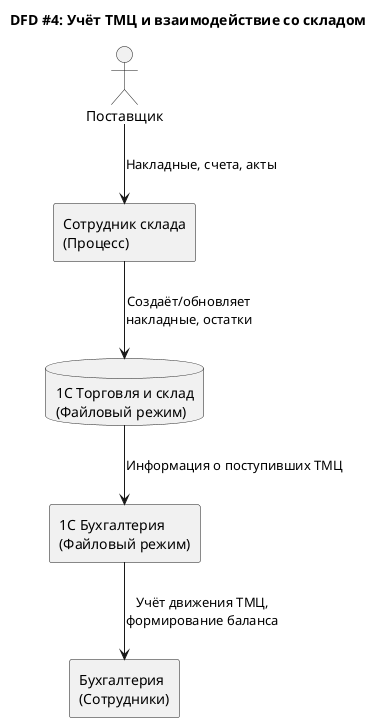 @startuml

title DFD #4: Учёт ТМЦ и взаимодействие со складом

actor "Поставщик" as Supplier
rectangle "Сотрудник склада\n(Процесс)" as WarehouseStaff
database "1С Торговля и склад\n(Файловый режим)" as OneC_Trade
rectangle "1С Бухгалтерия\n(Файловый режим)" as OneC_Buh
rectangle "Бухгалтерия\n(Сотрудники)" as Accounting

' Поставщик привозит товар/материалы
Supplier --> WarehouseStaff: Накладные, счета, акты

' Сотрудник склада вносит данные по ТМЦ
WarehouseStaff --> OneC_Trade: Создаёт/обновляет\nнакладные, остатки

' 1С Торговля и склад передаёт данные в 1С Бухгалтерию
OneC_Trade --> OneC_Buh: Информация о поступивших ТМЦ

' Бухгалтерия получает данные
OneC_Buh --> Accounting: Учёт движения ТМЦ,\nформирование баланса

@enduml
